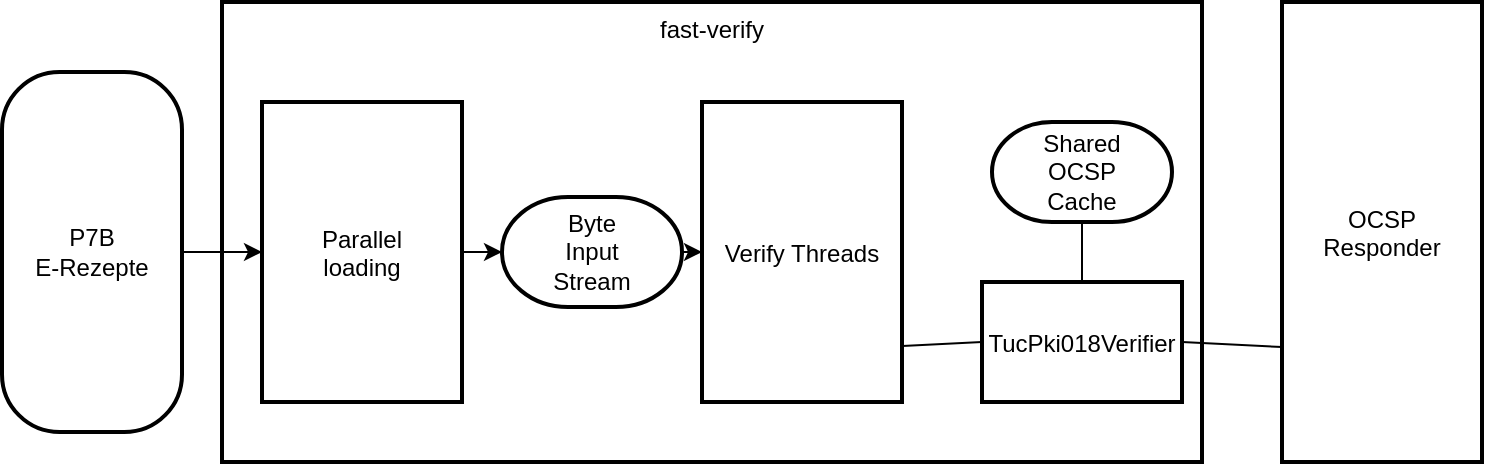 <mxfile>
    <diagram id="tT7AmJKEOblE0BARaEKe" name="fast-verify">
        <mxGraphModel dx="609" dy="425" grid="1" gridSize="10" guides="1" tooltips="1" connect="1" arrows="1" fold="1" page="1" pageScale="1" pageWidth="827" pageHeight="1169" math="0" shadow="0">
            <root>
                <mxCell id="0"/>
                <mxCell id="1" parent="0"/>
                <mxCell id="2" value="fast-verify" style="shape=agent;offsetSize=8;strokeWidth=2;verticalAlign=top;" parent="1" vertex="1">
                    <mxGeometry x="150" y="270" width="490" height="230" as="geometry"/>
                </mxCell>
                <mxCell id="3" value="Verify Threads" style="shape=agent;offsetSize=8;strokeWidth=2;multiple=true;" parent="1" vertex="1">
                    <mxGeometry x="390" y="320" width="100" height="150" as="geometry"/>
                </mxCell>
                <mxCell id="8" style="edgeStyle=none;html=1;entryX=0;entryY=0.5;entryDx=0;entryDy=0;" parent="1" source="4" target="7" edge="1">
                    <mxGeometry relative="1" as="geometry"/>
                </mxCell>
                <mxCell id="4" value="Parallel&#10;loading" style="shape=agent;offsetSize=8;strokeWidth=2;multiple=true;" parent="1" vertex="1">
                    <mxGeometry x="170" y="320" width="100" height="150" as="geometry"/>
                </mxCell>
                <mxCell id="6" style="edgeStyle=none;html=1;entryX=0;entryY=0.5;entryDx=0;entryDy=0;" parent="1" source="5" target="4" edge="1">
                    <mxGeometry relative="1" as="geometry"/>
                </mxCell>
                <mxCell id="5" value="P7B&lt;br&gt;E-Rezepte" style="rounded=1;whiteSpace=wrap;html=1;arcSize=32;strokeWidth=2;" parent="1" vertex="1">
                    <mxGeometry x="40" y="305" width="90" height="180" as="geometry"/>
                </mxCell>
                <mxCell id="9" style="edgeStyle=none;html=1;" parent="1" source="7" target="3" edge="1">
                    <mxGeometry relative="1" as="geometry"/>
                </mxCell>
                <mxCell id="7" value="Byte&lt;br&gt;Input&lt;br&gt;Stream" style="rounded=1;whiteSpace=wrap;html=1;arcSize=60;strokeWidth=2;" parent="1" vertex="1">
                    <mxGeometry x="290" y="367.5" width="90" height="55" as="geometry"/>
                </mxCell>
                <mxCell id="10" value="TucPki018Verifier" style="shape=agent;offsetSize=8;strokeWidth=2;" parent="1" vertex="1">
                    <mxGeometry x="530" y="410" width="100" height="60" as="geometry"/>
                </mxCell>
                <mxCell id="11" value="" style="shape=useedge;endArrow=none;useSignPosition=up;useSignDirection=none;entryX=0;entryY=0.5;entryDx=0;entryDy=0;exitX=1.002;exitY=0.813;exitDx=0;exitDy=0;exitPerimeter=0;" parent="1" source="3" target="10" edge="1">
                    <mxGeometry width="160" relative="1" as="geometry">
                        <mxPoint x="490" y="460" as="sourcePoint"/>
                        <mxPoint x="650" y="460" as="targetPoint"/>
                    </mxGeometry>
                </mxCell>
                <mxCell id="12" value="Shared&lt;br&gt;OCSP&lt;br&gt;Cache" style="rounded=1;whiteSpace=wrap;html=1;arcSize=60;strokeWidth=2;" parent="1" vertex="1">
                    <mxGeometry x="535" y="330" width="90" height="50" as="geometry"/>
                </mxCell>
                <mxCell id="13" value="" style="shape=updateedge;endArrow=none;vertical=true;exitX=0.5;exitY=1;exitDx=0;exitDy=0;entryX=0.5;entryY=0;entryDx=0;entryDy=0;" parent="1" source="12" target="10" edge="1">
                    <mxGeometry width="30" height="80" relative="1" as="geometry">
                        <mxPoint x="605" y="480" as="sourcePoint"/>
                        <mxPoint x="605" y="560" as="targetPoint"/>
                    </mxGeometry>
                </mxCell>
                <mxCell id="14" value="OCSP&#10;Responder" style="shape=agent;offsetSize=8;strokeWidth=2;" parent="1" vertex="1">
                    <mxGeometry x="680" y="270" width="100" height="230" as="geometry"/>
                </mxCell>
                <mxCell id="15" value="" style="shape=useedge;endArrow=none;useSignPosition=up;useSignDirection=none;exitX=1;exitY=0.5;exitDx=0;exitDy=0;entryX=0;entryY=0.75;entryDx=0;entryDy=0;" parent="1" source="10" target="14" edge="1">
                    <mxGeometry width="160" relative="1" as="geometry">
                        <mxPoint x="650" y="460" as="sourcePoint"/>
                        <mxPoint x="810" y="460" as="targetPoint"/>
                    </mxGeometry>
                </mxCell>
            </root>
        </mxGraphModel>
    </diagram>
    <diagram id="sU_BoN93q4-2XOP2t2bP" name="slow-verify">
        <mxGraphModel dx="609" dy="425" grid="1" gridSize="10" guides="1" tooltips="1" connect="1" arrows="1" fold="1" page="1" pageScale="1" pageWidth="827" pageHeight="1169" math="0" shadow="0">
            <root>
                <mxCell id="l-7CDKjCEAa-qRzZKKIk-0"/>
                <mxCell id="l-7CDKjCEAa-qRzZKKIk-1" parent="l-7CDKjCEAa-qRzZKKIk-0"/>
                <mxCell id="l-7CDKjCEAa-qRzZKKIk-2" value="SlowVerifier" style="shape=agent;offsetSize=8;strokeWidth=2;" parent="l-7CDKjCEAa-qRzZKKIk-1" vertex="1">
                    <mxGeometry x="270" y="270" width="100" height="60" as="geometry"/>
                </mxCell>
                <mxCell id="l-7CDKjCEAa-qRzZKKIk-3" value="Konnektor" style="shape=agent;offsetSize=8;strokeWidth=2;" parent="l-7CDKjCEAa-qRzZKKIk-1" vertex="1">
                    <mxGeometry x="440" y="270" width="100" height="60" as="geometry"/>
                </mxCell>
                <mxCell id="l-7CDKjCEAa-qRzZKKIk-4" value="" style="shape=useedge;endArrow=none;useSignPosition=up;useSignDirection=none;exitX=1;exitY=0.5;exitDx=0;exitDy=0;entryX=0;entryY=0.5;entryDx=0;entryDy=0;" parent="l-7CDKjCEAa-qRzZKKIk-1" source="l-7CDKjCEAa-qRzZKKIk-2" target="l-7CDKjCEAa-qRzZKKIk-3" edge="1">
                    <mxGeometry width="160" relative="1" as="geometry">
                        <mxPoint x="400" y="340" as="sourcePoint"/>
                        <mxPoint x="560" y="340" as="targetPoint"/>
                    </mxGeometry>
                </mxCell>
            </root>
        </mxGraphModel>
    </diagram>
</mxfile>
